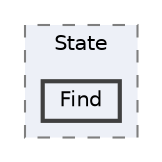 digraph "103_Management_Character/Customer/Scripts/Arbor3/State/Find"
{
 // LATEX_PDF_SIZE
  bgcolor="transparent";
  edge [fontname=Helvetica,fontsize=10,labelfontname=Helvetica,labelfontsize=10];
  node [fontname=Helvetica,fontsize=10,shape=box,height=0.2,width=0.4];
  compound=true
  subgraph clusterdir_85d6b7b8d2c69f64fa460fedf6385eca {
    graph [ bgcolor="#edf0f7", pencolor="grey50", label="State", fontname=Helvetica,fontsize=10 style="filled,dashed", URL="dir_85d6b7b8d2c69f64fa460fedf6385eca.html",tooltip=""]
  dir_c3cc752ef776a7bac0adf88c5c5038dc [label="Find", fillcolor="#edf0f7", color="grey25", style="filled,bold", URL="dir_c3cc752ef776a7bac0adf88c5c5038dc.html",tooltip=""];
  }
}
